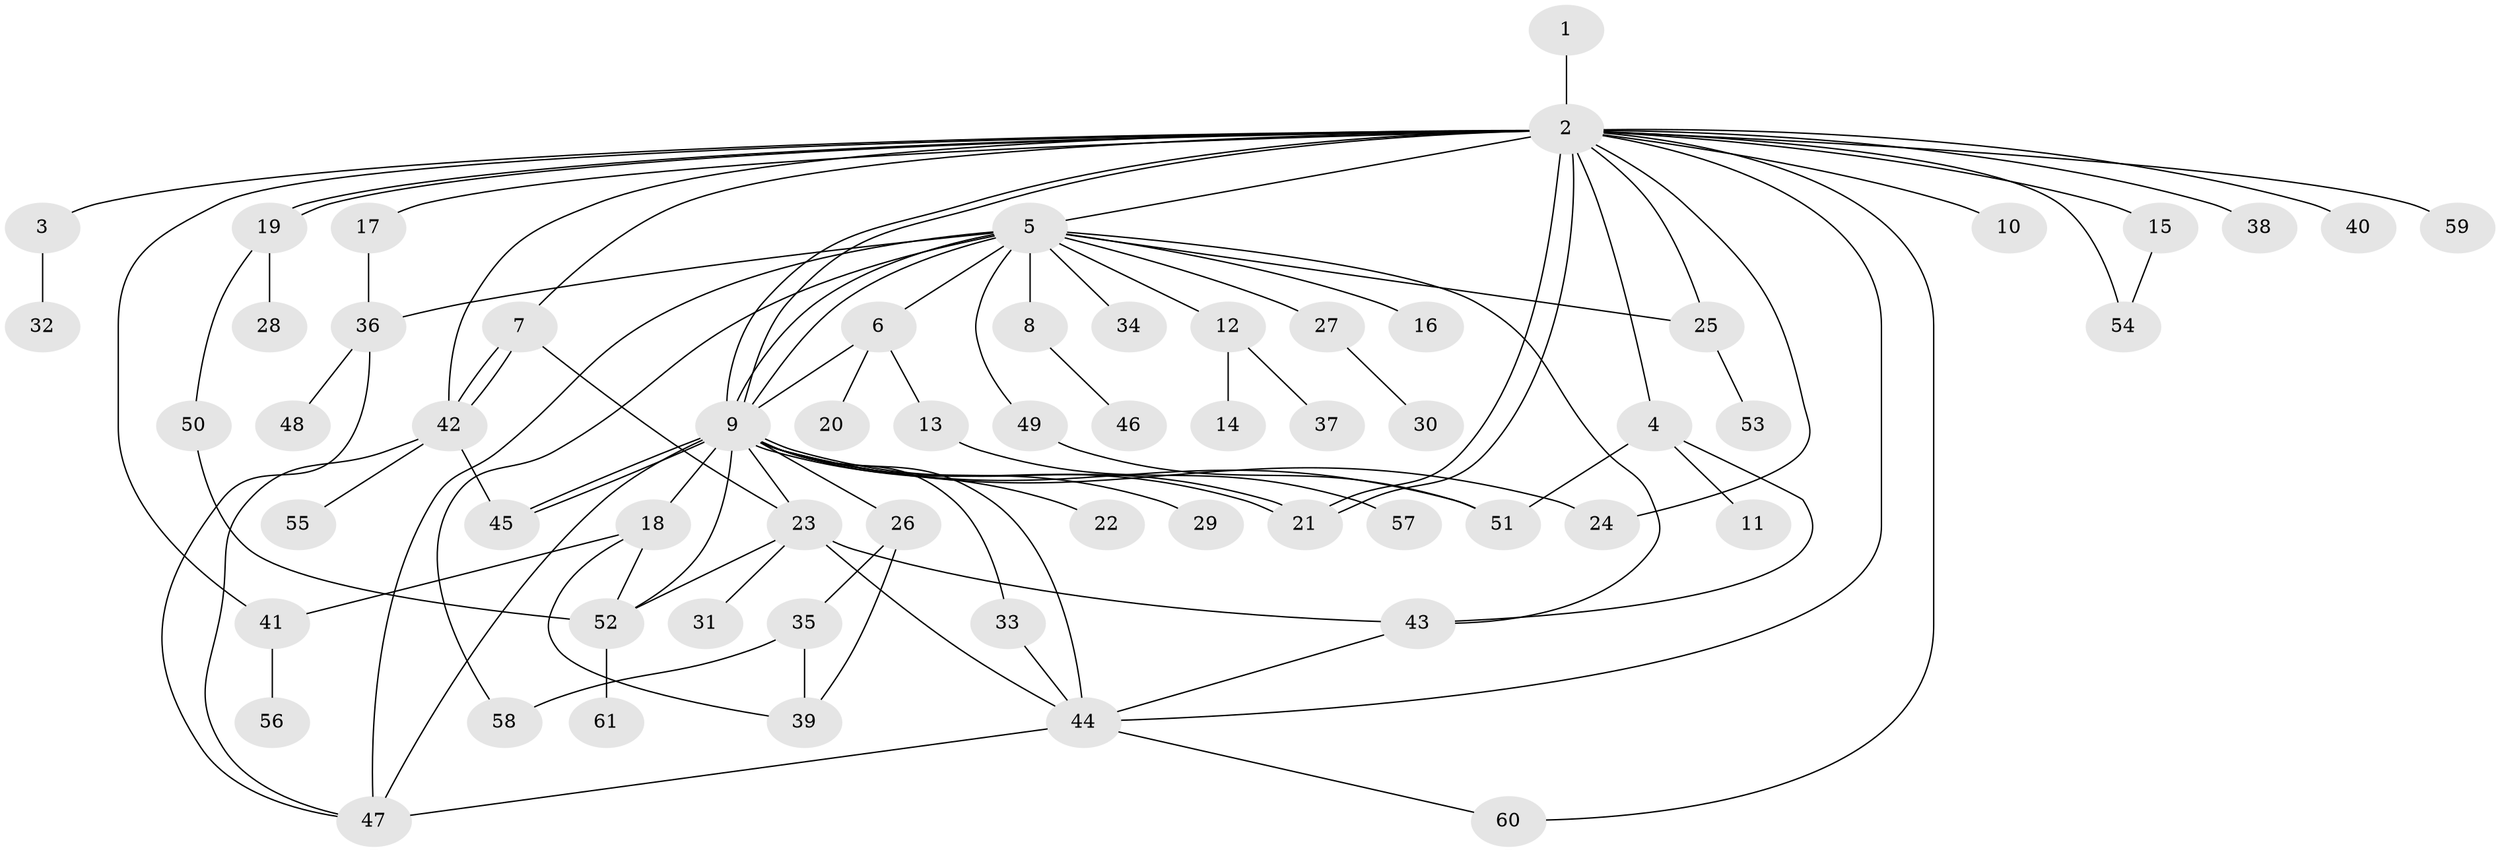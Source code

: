 // Generated by graph-tools (version 1.1) at 2025/01/03/09/25 03:01:48]
// undirected, 61 vertices, 97 edges
graph export_dot {
graph [start="1"]
  node [color=gray90,style=filled];
  1;
  2;
  3;
  4;
  5;
  6;
  7;
  8;
  9;
  10;
  11;
  12;
  13;
  14;
  15;
  16;
  17;
  18;
  19;
  20;
  21;
  22;
  23;
  24;
  25;
  26;
  27;
  28;
  29;
  30;
  31;
  32;
  33;
  34;
  35;
  36;
  37;
  38;
  39;
  40;
  41;
  42;
  43;
  44;
  45;
  46;
  47;
  48;
  49;
  50;
  51;
  52;
  53;
  54;
  55;
  56;
  57;
  58;
  59;
  60;
  61;
  1 -- 2;
  2 -- 3;
  2 -- 4;
  2 -- 5;
  2 -- 7;
  2 -- 9;
  2 -- 9;
  2 -- 10;
  2 -- 15;
  2 -- 17;
  2 -- 19;
  2 -- 19;
  2 -- 21;
  2 -- 21;
  2 -- 24;
  2 -- 25;
  2 -- 38;
  2 -- 40;
  2 -- 41;
  2 -- 42;
  2 -- 44;
  2 -- 54;
  2 -- 59;
  2 -- 60;
  3 -- 32;
  4 -- 11;
  4 -- 43;
  4 -- 51;
  5 -- 6;
  5 -- 8;
  5 -- 9;
  5 -- 9;
  5 -- 12;
  5 -- 16;
  5 -- 25;
  5 -- 27;
  5 -- 34;
  5 -- 36;
  5 -- 43;
  5 -- 47;
  5 -- 49;
  5 -- 58;
  6 -- 9;
  6 -- 13;
  6 -- 20;
  7 -- 23;
  7 -- 42;
  7 -- 42;
  8 -- 46;
  9 -- 18;
  9 -- 21;
  9 -- 21;
  9 -- 22;
  9 -- 23;
  9 -- 24;
  9 -- 26;
  9 -- 29;
  9 -- 33;
  9 -- 44;
  9 -- 45;
  9 -- 45;
  9 -- 47;
  9 -- 51;
  9 -- 52;
  12 -- 14;
  12 -- 37;
  13 -- 57;
  15 -- 54;
  17 -- 36;
  18 -- 39;
  18 -- 41;
  18 -- 52;
  19 -- 28;
  19 -- 50;
  23 -- 31;
  23 -- 43;
  23 -- 44;
  23 -- 52;
  25 -- 53;
  26 -- 35;
  26 -- 39;
  27 -- 30;
  33 -- 44;
  35 -- 39;
  35 -- 58;
  36 -- 47;
  36 -- 48;
  41 -- 56;
  42 -- 45;
  42 -- 47;
  42 -- 55;
  43 -- 44;
  44 -- 47;
  44 -- 60;
  49 -- 51;
  50 -- 52;
  52 -- 61;
}
